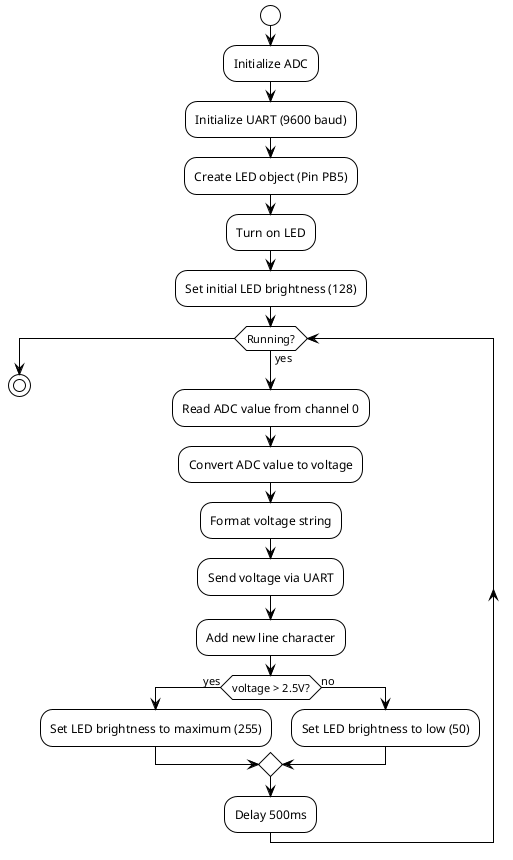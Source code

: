 @startuml Program Flow

!theme plain
skinparam backgroundColor white

start

:Initialize ADC;
:Initialize UART (9600 baud);
:Create LED object (Pin PB5);
:Turn on LED;
:Set initial LED brightness (128);

while (Running?) is (yes)
    :Read ADC value from channel 0;
    :Convert ADC value to voltage;
    :Format voltage string;
    
    :Send voltage via UART;
    :Add new line character;
    
    if (voltage > 2.5V?) then (yes)
        :Set LED brightness to maximum (255);
    else (no)
        :Set LED brightness to low (50);
    endif
    
    :Delay 500ms;
endwhile

stop

@enduml
